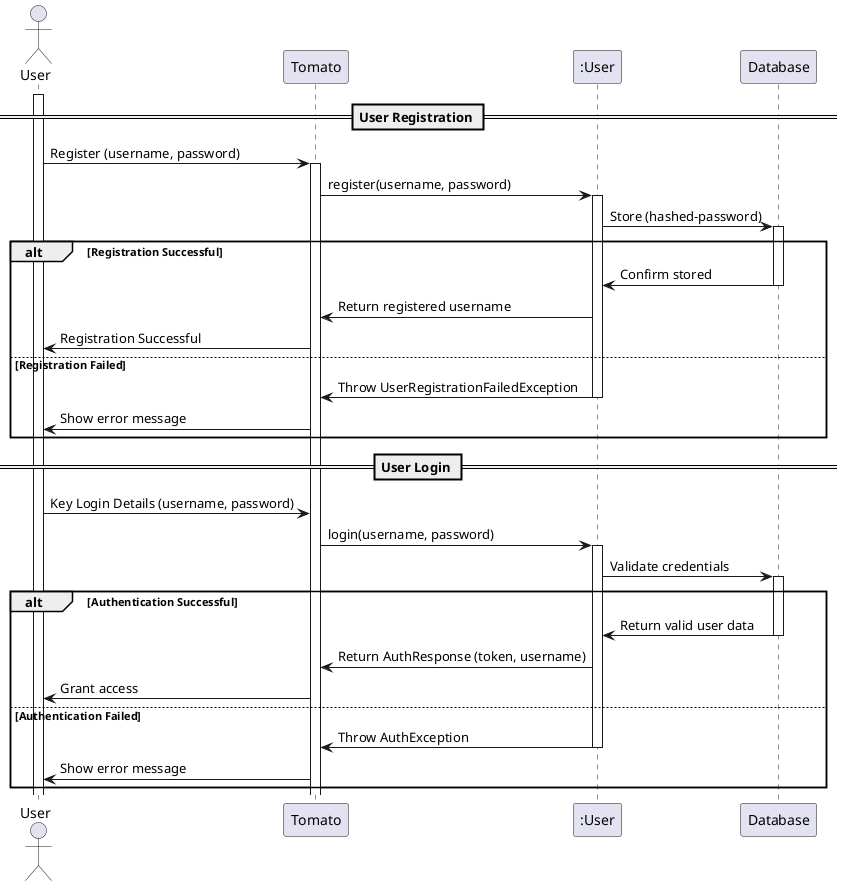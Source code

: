 @startuml

' Sequence Diagram: User Authentication
actor User
participant "Tomato" as App
participant ":User" as AuthService
participant "Database" as DB

== User Registration ==
activate User
User -> App: Register (username, password)
activate App
App -> AuthService: register(username, password)
activate AuthService
AuthService -> DB: Store (hashed-password)
activate DB
alt Registration Successful
    DB -> AuthService: Confirm stored
    deactivate DB
    AuthService -> App: Return registered username
    App -> User: Registration Successful
else Registration Failed
    AuthService -> App: Throw UserRegistrationFailedException
    deactivate AuthService
    App -> User: Show error message
end

== User Login ==
User -> App: Key Login Details (username, password)
App -> AuthService: login(username, password)
activate AuthService
AuthService -> DB: Validate credentials
activate DB
alt Authentication Successful
    DB -> AuthService: Return valid user data
    deactivate DB
    AuthService -> App: Return AuthResponse (token, username)
    App -> User: Grant access
else Authentication Failed
    AuthService -> App: Throw AuthException
    deactivate AuthService
    App -> User: Show error message
end

@enduml
